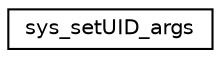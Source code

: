 digraph "Graphical Class Hierarchy"
{
 // LATEX_PDF_SIZE
  edge [fontname="Helvetica",fontsize="10",labelfontname="Helvetica",labelfontsize="10"];
  node [fontname="Helvetica",fontsize="10",shape=record];
  rankdir="LR";
  Node0 [label="sys_setUID_args",height=0.2,width=0.4,color="black", fillcolor="white", style="filled",URL="$structsys__setUID__args.html",tooltip=" "];
}
